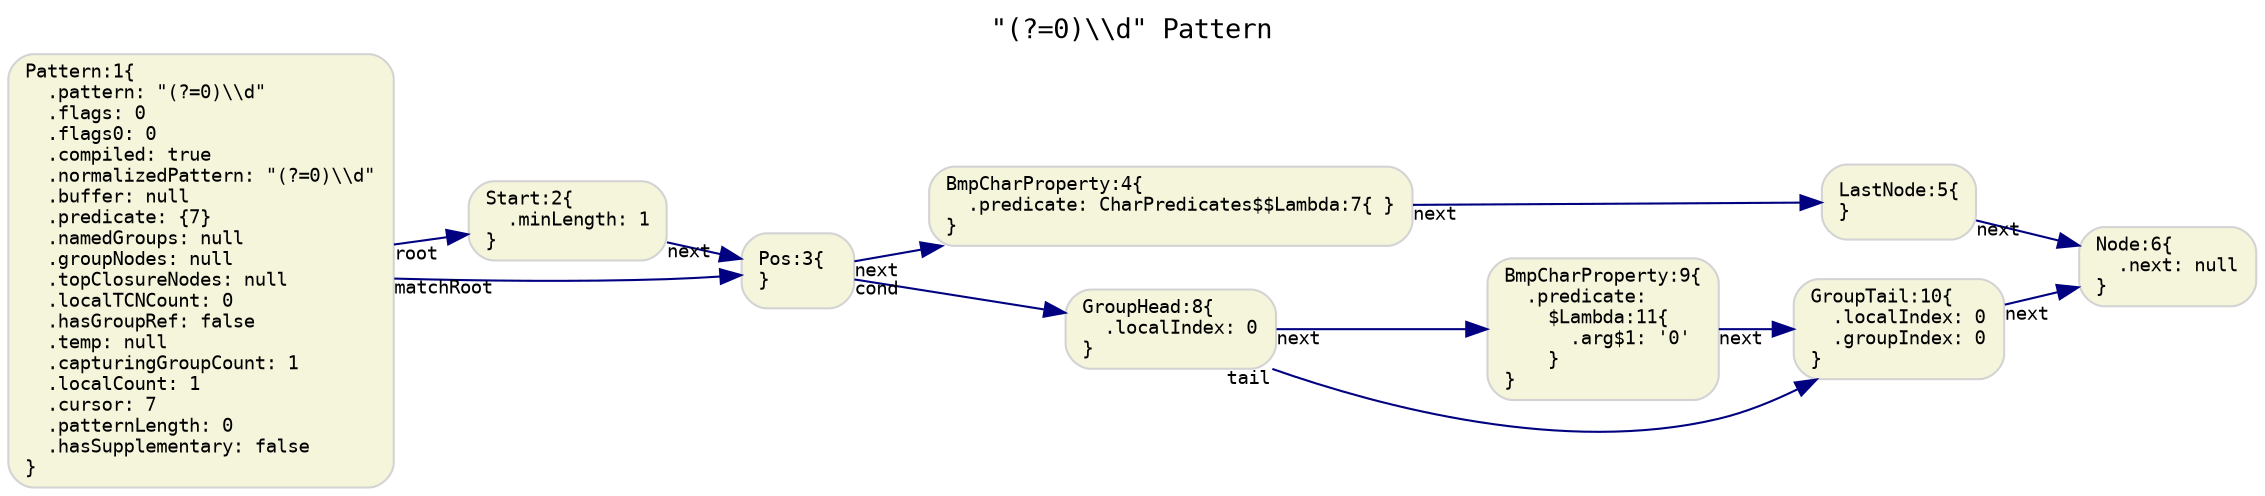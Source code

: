 digraph G {
  rankdir=LR;
  labelloc="t";
  label="\"(?=0)\\\\d\" Pattern\l";
  graph [fontname="Monospace", fontsize="13"]

  // default nodes
  node [fontname="Monospace", fontsize="9", shape="box", style="rounded,filled", color="LightGray", fillcolor="Beige"]
  1[ label="Pattern:1\{\l  .pattern: \"(?=0)\\\\d\"\l  .flags: 0\l  .flags0: 0\l  .compiled: true\l  .normalizedPattern: \"(?=0)\\\\d\"\l  .buffer: null\l  .predicate: \{7\}\l  .namedGroups: null\l  .groupNodes: null\l  .topClosureNodes: null\l  .localTCNCount: 0\l  .hasGroupRef: false\l  .temp: null\l  .capturingGroupCount: 1\l  .localCount: 1\l  .cursor: 7\l  .patternLength: 0\l  .hasSupplementary: false\l\}\l" ]
  2[ label="Start:2\{\l  .minLength: 1\l\}\l" ]
  3[ label="Pos:3\{\l\}\l" ]
  4[ label="BmpCharProperty:4\{\l  .predicate: CharPredicates$$Lambda:7\{ \}\l\}\l" ]
  5[ label="LastNode:5\{\l\}\l" ]
  6[ label="Node:6\{\l  .next: null\l\}\l" ]
  8[ label="GroupHead:8\{\l  .localIndex: 0\l\}\l" ]
  9[ label="BmpCharProperty:9\{\l  .predicate:\l    $Lambda:11\{\l      .arg$1: '0'\l    \}\l\}\l" ]
  10[ label="GroupTail:10\{\l  .localIndex: 0\l  .groupIndex: 0\l\}\l" ]

  // default edges
  edge [fontname="Monospace", fontsize="9", color="Navy"]
  5 -> 6 [ label="",  taillabel="next" ]
  4 -> 5 [ label="",  taillabel="next" ]
  3 -> 4 [ label="",  taillabel="next" ]
  10 -> 6 [ label="",  taillabel="next" ]
  9 -> 10 [ label="",  taillabel="next" ]
  8 -> 9 [ label="",  taillabel="next" ]
  8 -> 10 [ label="",  taillabel="tail" ]
  3 -> 8 [ label="",  taillabel="cond" ]
  2 -> 3 [ label="",  taillabel="next" ]
  1 -> 2 [ label="",  taillabel="root" ]
  1 -> 3 [ label="",  taillabel="matchRoot" ]
}
